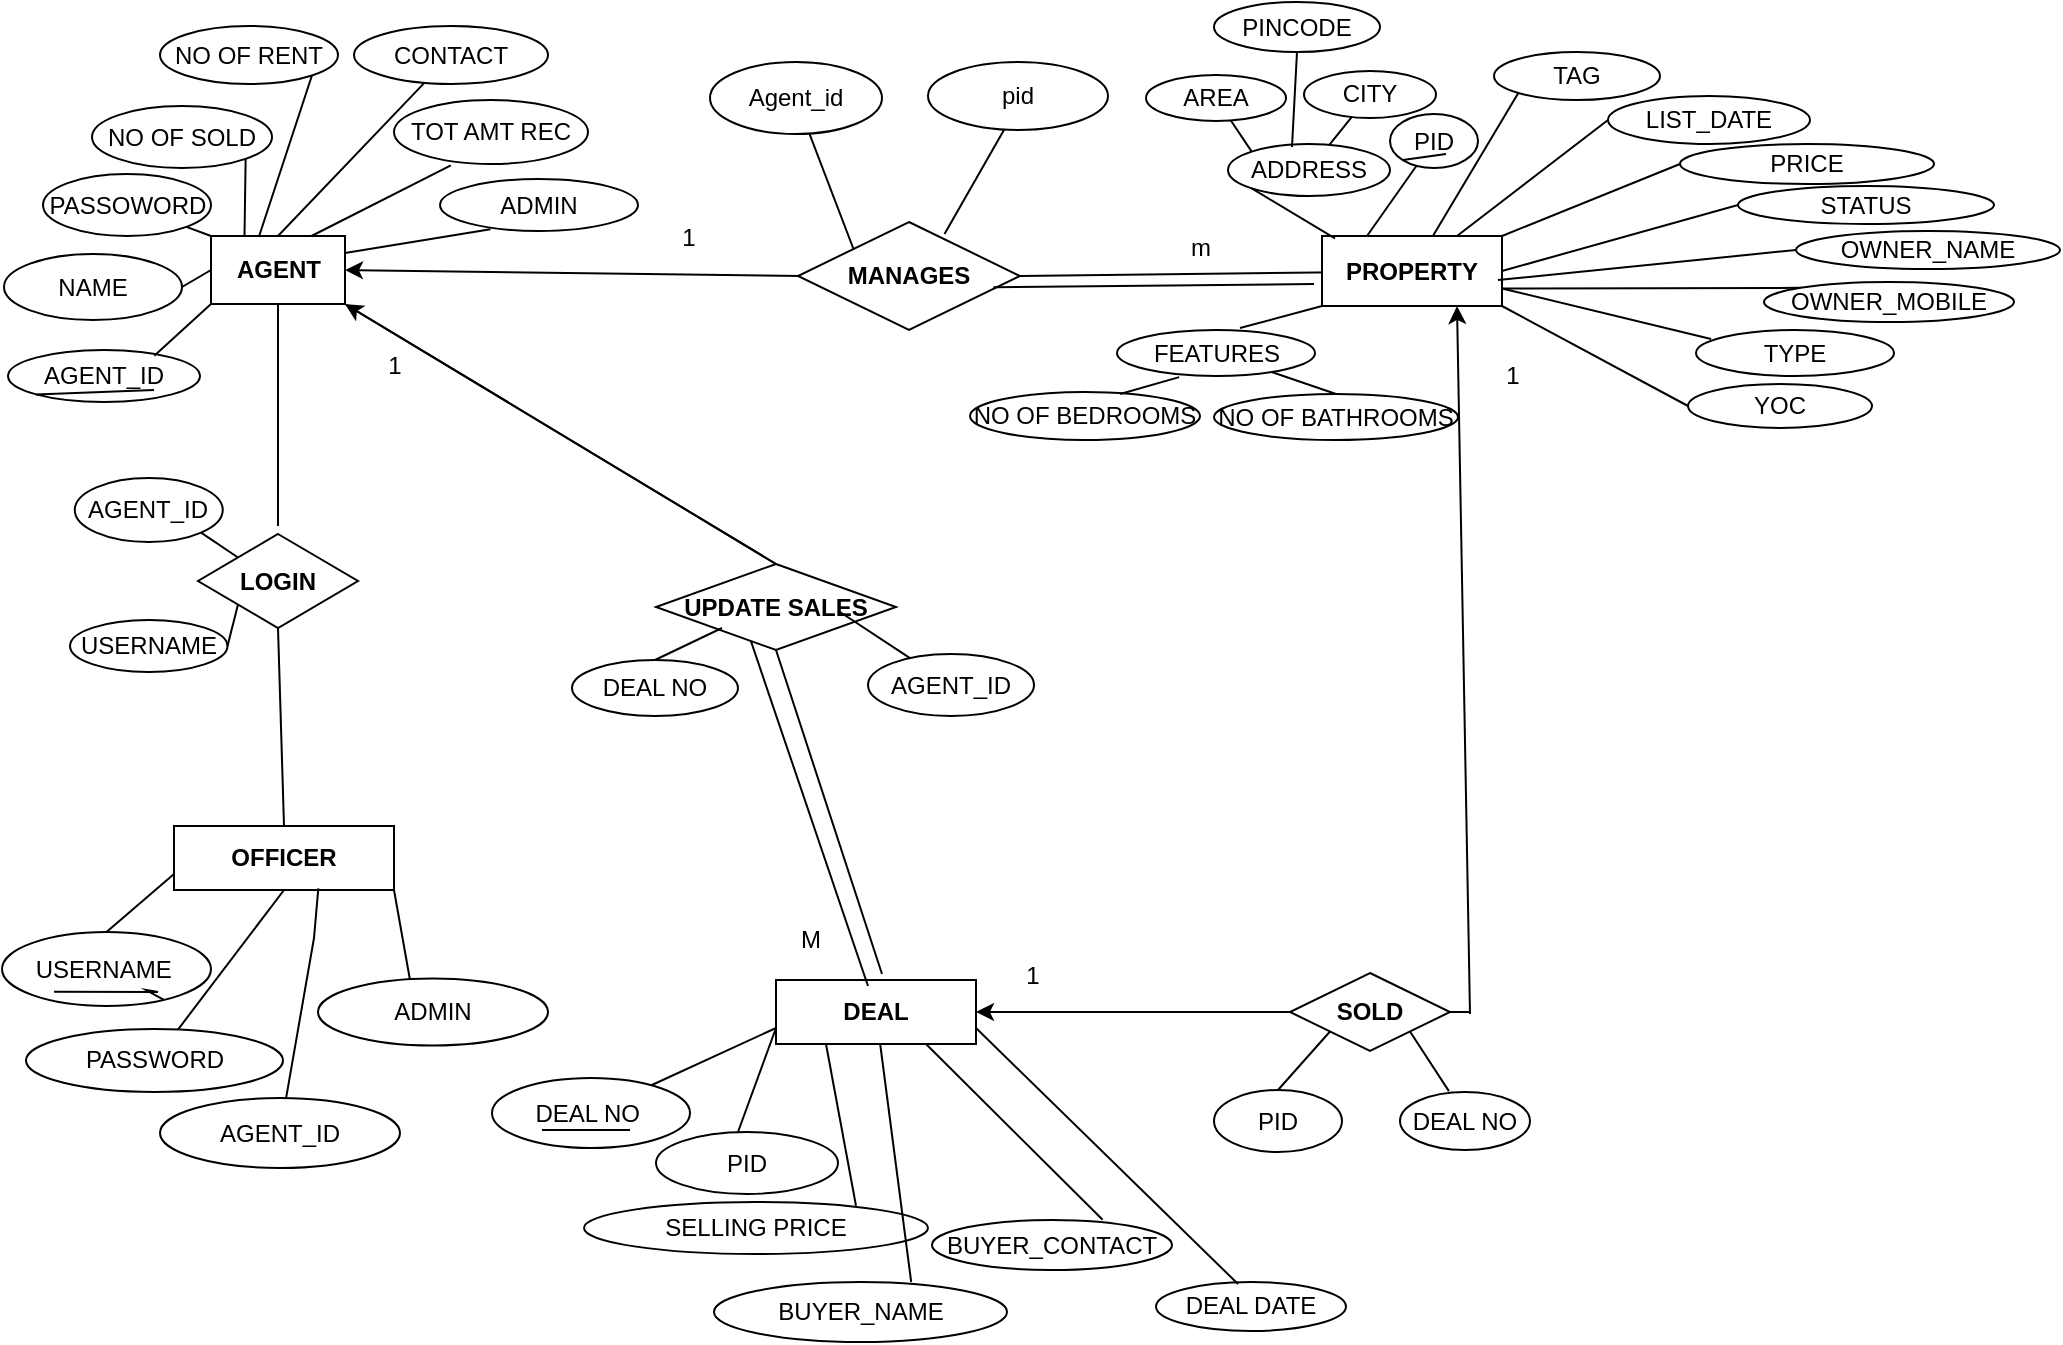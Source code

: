<mxfile version="21.1.2" type="google">
  <diagram name="Page-1" id="C0XpjVZ6Y4ruLSGo8q2B">
    <mxGraphModel grid="0" page="1" gridSize="10" guides="1" tooltips="1" connect="1" arrows="1" fold="1" pageScale="1" pageWidth="1169" pageHeight="827" math="0" shadow="0">
      <root>
        <mxCell id="0" />
        <mxCell id="1" parent="0" />
        <mxCell id="6wFRDRMkKDVXxiTzZs4y-2" value="&lt;b&gt;AGENT&lt;/b&gt;" style="rounded=0;whiteSpace=wrap;html=1;" vertex="1" parent="1">
          <mxGeometry x="106.5" y="163" width="67" height="34" as="geometry" />
        </mxCell>
        <mxCell id="6wFRDRMkKDVXxiTzZs4y-3" value="PASSOWORD" style="ellipse;whiteSpace=wrap;html=1;" vertex="1" parent="1">
          <mxGeometry x="22.5" y="132" width="84" height="31" as="geometry" />
        </mxCell>
        <mxCell id="6wFRDRMkKDVXxiTzZs4y-4" value="NO OF SOLD" style="ellipse;whiteSpace=wrap;html=1;" vertex="1" parent="1">
          <mxGeometry x="47" y="98" width="90" height="31" as="geometry" />
        </mxCell>
        <mxCell id="6wFRDRMkKDVXxiTzZs4y-5" value="NO OF RENT" style="ellipse;whiteSpace=wrap;html=1;" vertex="1" parent="1">
          <mxGeometry x="81" y="58" width="89" height="29" as="geometry" />
        </mxCell>
        <mxCell id="6wFRDRMkKDVXxiTzZs4y-6" value="TOT AMT REC" style="ellipse;whiteSpace=wrap;html=1;" vertex="1" parent="1">
          <mxGeometry x="198" y="95" width="97" height="32" as="geometry" />
        </mxCell>
        <mxCell id="6wFRDRMkKDVXxiTzZs4y-7" value="ADMIN" style="ellipse;whiteSpace=wrap;html=1;" vertex="1" parent="1">
          <mxGeometry x="221" y="134.5" width="99" height="26" as="geometry" />
        </mxCell>
        <mxCell id="6wFRDRMkKDVXxiTzZs4y-8" style="edgeStyle=orthogonalEdgeStyle;rounded=0;orthogonalLoop=1;jettySize=auto;html=1;exitX=0.5;exitY=1;exitDx=0;exitDy=0;" edge="1" parent="1" source="6wFRDRMkKDVXxiTzZs4y-7" target="6wFRDRMkKDVXxiTzZs4y-7">
          <mxGeometry relative="1" as="geometry" />
        </mxCell>
        <mxCell id="6wFRDRMkKDVXxiTzZs4y-9" value="NAME" style="ellipse;whiteSpace=wrap;html=1;" vertex="1" parent="1">
          <mxGeometry x="3" y="172" width="89" height="33" as="geometry" />
        </mxCell>
        <mxCell id="6wFRDRMkKDVXxiTzZs4y-10" value="CONTACT" style="ellipse;whiteSpace=wrap;html=1;" vertex="1" parent="1">
          <mxGeometry x="178" y="58" width="97" height="29" as="geometry" />
        </mxCell>
        <mxCell id="6wFRDRMkKDVXxiTzZs4y-11" value="" style="endArrow=classic;html=1;rounded=0;entryX=1;entryY=0.5;entryDx=0;entryDy=0;" edge="1" parent="1" target="6wFRDRMkKDVXxiTzZs4y-2">
          <mxGeometry width="50" height="50" relative="1" as="geometry">
            <mxPoint x="402" y="183" as="sourcePoint" />
            <mxPoint x="510" y="236" as="targetPoint" />
          </mxGeometry>
        </mxCell>
        <mxCell id="6wFRDRMkKDVXxiTzZs4y-12" value="&lt;b&gt;MANAGES&lt;/b&gt;" style="rhombus;whiteSpace=wrap;html=1;" vertex="1" parent="1">
          <mxGeometry x="400" y="156" width="111" height="54" as="geometry" />
        </mxCell>
        <mxCell id="6wFRDRMkKDVXxiTzZs4y-13" value="" style="endArrow=none;html=1;rounded=0;entryX=1;entryY=0.5;entryDx=0;entryDy=0;" edge="1" parent="1" target="6wFRDRMkKDVXxiTzZs4y-12">
          <mxGeometry width="50" height="50" relative="1" as="geometry">
            <mxPoint x="682" y="181" as="sourcePoint" />
            <mxPoint x="510" y="236" as="targetPoint" />
          </mxGeometry>
        </mxCell>
        <mxCell id="6wFRDRMkKDVXxiTzZs4y-14" value="&lt;b&gt;PROPERTY&lt;/b&gt;" style="rounded=0;whiteSpace=wrap;html=1;" vertex="1" parent="1">
          <mxGeometry x="662" y="163" width="90" height="35" as="geometry" />
        </mxCell>
        <mxCell id="6wFRDRMkKDVXxiTzZs4y-16" value="" style="endArrow=none;html=1;rounded=0;entryX=1;entryY=0.25;entryDx=0;entryDy=0;exitX=0.255;exitY=0.968;exitDx=0;exitDy=0;exitPerimeter=0;" edge="1" parent="1" source="6wFRDRMkKDVXxiTzZs4y-7" target="6wFRDRMkKDVXxiTzZs4y-2">
          <mxGeometry width="50" height="50" relative="1" as="geometry">
            <mxPoint x="460" y="286" as="sourcePoint" />
            <mxPoint x="510" y="236" as="targetPoint" />
          </mxGeometry>
        </mxCell>
        <mxCell id="6wFRDRMkKDVXxiTzZs4y-17" value="" style="endArrow=none;html=1;rounded=0;exitX=0.75;exitY=0;exitDx=0;exitDy=0;entryX=0.293;entryY=1.021;entryDx=0;entryDy=0;entryPerimeter=0;" edge="1" parent="1" source="6wFRDRMkKDVXxiTzZs4y-2" target="6wFRDRMkKDVXxiTzZs4y-6">
          <mxGeometry width="50" height="50" relative="1" as="geometry">
            <mxPoint x="460" y="286" as="sourcePoint" />
            <mxPoint x="510" y="236" as="targetPoint" />
          </mxGeometry>
        </mxCell>
        <mxCell id="6wFRDRMkKDVXxiTzZs4y-18" value="" style="endArrow=none;html=1;rounded=0;exitX=0.5;exitY=0;exitDx=0;exitDy=0;" edge="1" parent="1" source="6wFRDRMkKDVXxiTzZs4y-2" target="6wFRDRMkKDVXxiTzZs4y-10">
          <mxGeometry width="50" height="50" relative="1" as="geometry">
            <mxPoint x="460" y="286" as="sourcePoint" />
            <mxPoint x="510" y="236" as="targetPoint" />
          </mxGeometry>
        </mxCell>
        <mxCell id="6wFRDRMkKDVXxiTzZs4y-19" value="" style="endArrow=none;html=1;rounded=0;exitX=0.357;exitY=0.014;exitDx=0;exitDy=0;exitPerimeter=0;entryX=1;entryY=1;entryDx=0;entryDy=0;" edge="1" parent="1" source="6wFRDRMkKDVXxiTzZs4y-2" target="6wFRDRMkKDVXxiTzZs4y-5">
          <mxGeometry width="50" height="50" relative="1" as="geometry">
            <mxPoint x="460" y="286" as="sourcePoint" />
            <mxPoint x="510" y="236" as="targetPoint" />
          </mxGeometry>
        </mxCell>
        <mxCell id="6wFRDRMkKDVXxiTzZs4y-20" value="" style="endArrow=none;html=1;rounded=0;exitX=0.25;exitY=0;exitDx=0;exitDy=0;entryX=1;entryY=1;entryDx=0;entryDy=0;" edge="1" parent="1" source="6wFRDRMkKDVXxiTzZs4y-2" target="6wFRDRMkKDVXxiTzZs4y-4">
          <mxGeometry width="50" height="50" relative="1" as="geometry">
            <mxPoint x="460" y="286" as="sourcePoint" />
            <mxPoint x="510" y="236" as="targetPoint" />
          </mxGeometry>
        </mxCell>
        <mxCell id="6wFRDRMkKDVXxiTzZs4y-21" value="" style="endArrow=none;html=1;rounded=0;exitX=0;exitY=0;exitDx=0;exitDy=0;entryX=1;entryY=1;entryDx=0;entryDy=0;" edge="1" parent="1" source="6wFRDRMkKDVXxiTzZs4y-2" target="6wFRDRMkKDVXxiTzZs4y-3">
          <mxGeometry width="50" height="50" relative="1" as="geometry">
            <mxPoint x="460" y="286" as="sourcePoint" />
            <mxPoint x="510" y="236" as="targetPoint" />
          </mxGeometry>
        </mxCell>
        <mxCell id="6wFRDRMkKDVXxiTzZs4y-22" value="" style="endArrow=none;html=1;rounded=0;exitX=1;exitY=0.5;exitDx=0;exitDy=0;entryX=0;entryY=0.5;entryDx=0;entryDy=0;" edge="1" parent="1" source="6wFRDRMkKDVXxiTzZs4y-9" target="6wFRDRMkKDVXxiTzZs4y-2">
          <mxGeometry width="50" height="50" relative="1" as="geometry">
            <mxPoint x="460" y="286" as="sourcePoint" />
            <mxPoint x="507" y="233" as="targetPoint" />
          </mxGeometry>
        </mxCell>
        <mxCell id="6wFRDRMkKDVXxiTzZs4y-23" value="AGENT_ID" style="ellipse;whiteSpace=wrap;html=1;" vertex="1" parent="1">
          <mxGeometry x="5" y="220" width="96" height="26" as="geometry" />
        </mxCell>
        <mxCell id="6wFRDRMkKDVXxiTzZs4y-24" value="" style="endArrow=none;html=1;rounded=0;entryX=0;entryY=1;entryDx=0;entryDy=0;exitX=0.762;exitY=0.112;exitDx=0;exitDy=0;exitPerimeter=0;" edge="1" parent="1" source="6wFRDRMkKDVXxiTzZs4y-23" target="6wFRDRMkKDVXxiTzZs4y-2">
          <mxGeometry width="50" height="50" relative="1" as="geometry">
            <mxPoint x="460" y="286" as="sourcePoint" />
            <mxPoint x="510" y="236" as="targetPoint" />
          </mxGeometry>
        </mxCell>
        <mxCell id="6wFRDRMkKDVXxiTzZs4y-25" value="Agent_id" style="ellipse;whiteSpace=wrap;html=1;" vertex="1" parent="1">
          <mxGeometry x="356" y="76" width="86" height="36" as="geometry" />
        </mxCell>
        <mxCell id="6wFRDRMkKDVXxiTzZs4y-26" value="pid" style="ellipse;whiteSpace=wrap;html=1;" vertex="1" parent="1">
          <mxGeometry x="465" y="76" width="90" height="34" as="geometry" />
        </mxCell>
        <mxCell id="6wFRDRMkKDVXxiTzZs4y-27" value="" style="endArrow=none;html=1;rounded=0;exitX=0;exitY=0;exitDx=0;exitDy=0;" edge="1" parent="1" source="6wFRDRMkKDVXxiTzZs4y-12" target="6wFRDRMkKDVXxiTzZs4y-25">
          <mxGeometry width="50" height="50" relative="1" as="geometry">
            <mxPoint x="460" y="286" as="sourcePoint" />
            <mxPoint x="510" y="236" as="targetPoint" />
          </mxGeometry>
        </mxCell>
        <mxCell id="6wFRDRMkKDVXxiTzZs4y-28" value="" style="endArrow=none;html=1;rounded=0;entryX=0.422;entryY=1;entryDx=0;entryDy=0;entryPerimeter=0;exitX=0.66;exitY=0.11;exitDx=0;exitDy=0;exitPerimeter=0;" edge="1" parent="1" source="6wFRDRMkKDVXxiTzZs4y-12" target="6wFRDRMkKDVXxiTzZs4y-26">
          <mxGeometry width="50" height="50" relative="1" as="geometry">
            <mxPoint x="460" y="286" as="sourcePoint" />
            <mxPoint x="510" y="236" as="targetPoint" />
          </mxGeometry>
        </mxCell>
        <mxCell id="6wFRDRMkKDVXxiTzZs4y-29" value="" style="endArrow=none;html=1;rounded=0;exitX=0.88;exitY=0.604;exitDx=0;exitDy=0;exitPerimeter=0;" edge="1" parent="1" source="6wFRDRMkKDVXxiTzZs4y-12">
          <mxGeometry width="50" height="50" relative="1" as="geometry">
            <mxPoint x="507" y="192.5" as="sourcePoint" />
            <mxPoint x="658" y="187" as="targetPoint" />
          </mxGeometry>
        </mxCell>
        <mxCell id="6wFRDRMkKDVXxiTzZs4y-30" value="ADDRESS" style="ellipse;whiteSpace=wrap;html=1;" vertex="1" parent="1">
          <mxGeometry x="615" y="117" width="81" height="26" as="geometry" />
        </mxCell>
        <mxCell id="6wFRDRMkKDVXxiTzZs4y-31" value="AREA" style="ellipse;whiteSpace=wrap;html=1;" vertex="1" parent="1">
          <mxGeometry x="574" y="82.5" width="70" height="23" as="geometry" />
        </mxCell>
        <mxCell id="6wFRDRMkKDVXxiTzZs4y-32" value="CITY" style="ellipse;whiteSpace=wrap;html=1;" vertex="1" parent="1">
          <mxGeometry x="653" y="80.5" width="66" height="23.5" as="geometry" />
        </mxCell>
        <mxCell id="6wFRDRMkKDVXxiTzZs4y-33" value="" style="endArrow=none;html=1;rounded=0;exitX=0;exitY=0;exitDx=0;exitDy=0;" edge="1" parent="1" source="6wFRDRMkKDVXxiTzZs4y-30" target="6wFRDRMkKDVXxiTzZs4y-31">
          <mxGeometry width="50" height="50" relative="1" as="geometry">
            <mxPoint x="460" y="286" as="sourcePoint" />
            <mxPoint x="510" y="236" as="targetPoint" />
          </mxGeometry>
        </mxCell>
        <mxCell id="6wFRDRMkKDVXxiTzZs4y-34" value="" style="endArrow=none;html=1;rounded=0;" edge="1" parent="1" source="6wFRDRMkKDVXxiTzZs4y-30" target="6wFRDRMkKDVXxiTzZs4y-32">
          <mxGeometry width="50" height="50" relative="1" as="geometry">
            <mxPoint x="460" y="286" as="sourcePoint" />
            <mxPoint x="510" y="236" as="targetPoint" />
          </mxGeometry>
        </mxCell>
        <mxCell id="6wFRDRMkKDVXxiTzZs4y-35" value="" style="endArrow=none;html=1;rounded=0;entryX=0;entryY=1;entryDx=0;entryDy=0;exitX=0.072;exitY=0.035;exitDx=0;exitDy=0;exitPerimeter=0;" edge="1" parent="1" source="6wFRDRMkKDVXxiTzZs4y-14" target="6wFRDRMkKDVXxiTzZs4y-30">
          <mxGeometry width="50" height="50" relative="1" as="geometry">
            <mxPoint x="653" y="157" as="sourcePoint" />
            <mxPoint x="510" y="236" as="targetPoint" />
          </mxGeometry>
        </mxCell>
        <mxCell id="6wFRDRMkKDVXxiTzZs4y-36" value="PINCODE" style="ellipse;whiteSpace=wrap;html=1;" vertex="1" parent="1">
          <mxGeometry x="608" y="46" width="83" height="25" as="geometry" />
        </mxCell>
        <mxCell id="6wFRDRMkKDVXxiTzZs4y-37" value="" style="endArrow=none;html=1;rounded=0;entryX=0.5;entryY=1;entryDx=0;entryDy=0;exitX=0.395;exitY=0.059;exitDx=0;exitDy=0;exitPerimeter=0;" edge="1" parent="1" source="6wFRDRMkKDVXxiTzZs4y-30" target="6wFRDRMkKDVXxiTzZs4y-36">
          <mxGeometry width="50" height="50" relative="1" as="geometry">
            <mxPoint x="649" y="109" as="sourcePoint" />
            <mxPoint x="510" y="236" as="targetPoint" />
          </mxGeometry>
        </mxCell>
        <mxCell id="6wFRDRMkKDVXxiTzZs4y-38" value="PID" style="ellipse;whiteSpace=wrap;html=1;" vertex="1" parent="1">
          <mxGeometry x="696" y="102" width="44" height="27" as="geometry" />
        </mxCell>
        <mxCell id="6wFRDRMkKDVXxiTzZs4y-39" value="TAG" style="ellipse;whiteSpace=wrap;html=1;" vertex="1" parent="1">
          <mxGeometry x="748" y="71" width="83" height="24" as="geometry" />
        </mxCell>
        <mxCell id="6wFRDRMkKDVXxiTzZs4y-40" value="LIST_DATE" style="ellipse;whiteSpace=wrap;html=1;" vertex="1" parent="1">
          <mxGeometry x="805" y="93" width="101" height="24" as="geometry" />
        </mxCell>
        <mxCell id="6wFRDRMkKDVXxiTzZs4y-42" value="PRICE" style="ellipse;whiteSpace=wrap;html=1;" vertex="1" parent="1">
          <mxGeometry x="841" y="117" width="127" height="20" as="geometry" />
        </mxCell>
        <mxCell id="6wFRDRMkKDVXxiTzZs4y-44" value="STATUS" style="ellipse;whiteSpace=wrap;html=1;" vertex="1" parent="1">
          <mxGeometry x="870" y="138" width="128" height="19" as="geometry" />
        </mxCell>
        <mxCell id="6wFRDRMkKDVXxiTzZs4y-45" value="OWNER_NAME" style="ellipse;whiteSpace=wrap;html=1;" vertex="1" parent="1">
          <mxGeometry x="899" y="160.5" width="132" height="19" as="geometry" />
        </mxCell>
        <mxCell id="6wFRDRMkKDVXxiTzZs4y-46" value="OWNER_MOBILE" style="ellipse;whiteSpace=wrap;html=1;" vertex="1" parent="1">
          <mxGeometry x="883" y="186" width="125" height="20" as="geometry" />
        </mxCell>
        <mxCell id="6wFRDRMkKDVXxiTzZs4y-47" value="TYPE" style="ellipse;whiteSpace=wrap;html=1;" vertex="1" parent="1">
          <mxGeometry x="849" y="210" width="99" height="23" as="geometry" />
        </mxCell>
        <mxCell id="6wFRDRMkKDVXxiTzZs4y-48" value="YOC" style="ellipse;whiteSpace=wrap;html=1;" vertex="1" parent="1">
          <mxGeometry x="845" y="237" width="92" height="22" as="geometry" />
        </mxCell>
        <mxCell id="6wFRDRMkKDVXxiTzZs4y-49" value="FEATURES" style="ellipse;whiteSpace=wrap;html=1;" vertex="1" parent="1">
          <mxGeometry x="559.5" y="210" width="99" height="23" as="geometry" />
        </mxCell>
        <mxCell id="6wFRDRMkKDVXxiTzZs4y-50" value="NO OF BEDROOMS" style="ellipse;whiteSpace=wrap;html=1;" vertex="1" parent="1">
          <mxGeometry x="486" y="241" width="115" height="24" as="geometry" />
        </mxCell>
        <mxCell id="6wFRDRMkKDVXxiTzZs4y-51" value="NO OF BATHROOMS" style="ellipse;whiteSpace=wrap;html=1;" vertex="1" parent="1">
          <mxGeometry x="608" y="242" width="122" height="23" as="geometry" />
        </mxCell>
        <mxCell id="6wFRDRMkKDVXxiTzZs4y-52" value="" style="endArrow=none;html=1;rounded=0;entryX=0.314;entryY=1.025;entryDx=0;entryDy=0;entryPerimeter=0;exitX=0.653;exitY=0.04;exitDx=0;exitDy=0;exitPerimeter=0;" edge="1" parent="1" source="6wFRDRMkKDVXxiTzZs4y-50" target="6wFRDRMkKDVXxiTzZs4y-49">
          <mxGeometry width="50" height="50" relative="1" as="geometry">
            <mxPoint x="460" y="286" as="sourcePoint" />
            <mxPoint x="510" y="236" as="targetPoint" />
          </mxGeometry>
        </mxCell>
        <mxCell id="6wFRDRMkKDVXxiTzZs4y-53" value="" style="endArrow=none;html=1;rounded=0;exitX=0.5;exitY=0;exitDx=0;exitDy=0;" edge="1" parent="1" source="6wFRDRMkKDVXxiTzZs4y-51" target="6wFRDRMkKDVXxiTzZs4y-49">
          <mxGeometry width="50" height="50" relative="1" as="geometry">
            <mxPoint x="648" y="237" as="sourcePoint" />
            <mxPoint x="510" y="236" as="targetPoint" />
          </mxGeometry>
        </mxCell>
        <mxCell id="6wFRDRMkKDVXxiTzZs4y-54" value="" style="endArrow=none;html=1;rounded=0;entryX=0;entryY=1;entryDx=0;entryDy=0;" edge="1" parent="1" target="6wFRDRMkKDVXxiTzZs4y-14">
          <mxGeometry width="50" height="50" relative="1" as="geometry">
            <mxPoint x="621" y="209" as="sourcePoint" />
            <mxPoint x="510" y="236" as="targetPoint" />
          </mxGeometry>
        </mxCell>
        <mxCell id="6wFRDRMkKDVXxiTzZs4y-55" value="" style="endArrow=none;html=1;rounded=0;exitX=0.25;exitY=0;exitDx=0;exitDy=0;" edge="1" parent="1" source="6wFRDRMkKDVXxiTzZs4y-14" target="6wFRDRMkKDVXxiTzZs4y-38">
          <mxGeometry width="50" height="50" relative="1" as="geometry">
            <mxPoint x="460" y="286" as="sourcePoint" />
            <mxPoint x="510" y="236" as="targetPoint" />
          </mxGeometry>
        </mxCell>
        <mxCell id="6wFRDRMkKDVXxiTzZs4y-56" value="" style="endArrow=none;html=1;rounded=0;entryX=0;entryY=1;entryDx=0;entryDy=0;" edge="1" parent="1" source="6wFRDRMkKDVXxiTzZs4y-14" target="6wFRDRMkKDVXxiTzZs4y-39">
          <mxGeometry width="50" height="50" relative="1" as="geometry">
            <mxPoint x="460" y="286" as="sourcePoint" />
            <mxPoint x="510" y="236" as="targetPoint" />
          </mxGeometry>
        </mxCell>
        <mxCell id="6wFRDRMkKDVXxiTzZs4y-57" value="" style="endArrow=none;html=1;rounded=0;entryX=0;entryY=0.5;entryDx=0;entryDy=0;exitX=0.75;exitY=0;exitDx=0;exitDy=0;" edge="1" parent="1" source="6wFRDRMkKDVXxiTzZs4y-14" target="6wFRDRMkKDVXxiTzZs4y-40">
          <mxGeometry width="50" height="50" relative="1" as="geometry">
            <mxPoint x="460" y="286" as="sourcePoint" />
            <mxPoint x="510" y="236" as="targetPoint" />
          </mxGeometry>
        </mxCell>
        <mxCell id="6wFRDRMkKDVXxiTzZs4y-58" value="" style="endArrow=none;html=1;rounded=0;entryX=0;entryY=0.5;entryDx=0;entryDy=0;exitX=1;exitY=0;exitDx=0;exitDy=0;" edge="1" parent="1" source="6wFRDRMkKDVXxiTzZs4y-14" target="6wFRDRMkKDVXxiTzZs4y-42">
          <mxGeometry width="50" height="50" relative="1" as="geometry">
            <mxPoint x="460" y="286" as="sourcePoint" />
            <mxPoint x="510" y="236" as="targetPoint" />
          </mxGeometry>
        </mxCell>
        <mxCell id="6wFRDRMkKDVXxiTzZs4y-59" value="" style="endArrow=none;html=1;rounded=0;entryX=0;entryY=0.5;entryDx=0;entryDy=0;exitX=1;exitY=0.5;exitDx=0;exitDy=0;" edge="1" parent="1" source="6wFRDRMkKDVXxiTzZs4y-14" target="6wFRDRMkKDVXxiTzZs4y-44">
          <mxGeometry width="50" height="50" relative="1" as="geometry">
            <mxPoint x="460" y="286" as="sourcePoint" />
            <mxPoint x="510" y="236" as="targetPoint" />
          </mxGeometry>
        </mxCell>
        <mxCell id="6wFRDRMkKDVXxiTzZs4y-60" value="" style="endArrow=none;html=1;rounded=0;entryX=0;entryY=0.5;entryDx=0;entryDy=0;" edge="1" parent="1" target="6wFRDRMkKDVXxiTzZs4y-45">
          <mxGeometry width="50" height="50" relative="1" as="geometry">
            <mxPoint x="750" y="185" as="sourcePoint" />
            <mxPoint x="510" y="236" as="targetPoint" />
          </mxGeometry>
        </mxCell>
        <mxCell id="6wFRDRMkKDVXxiTzZs4y-61" value="" style="endArrow=none;html=1;rounded=0;entryX=0;entryY=0;entryDx=0;entryDy=0;exitX=1;exitY=0.75;exitDx=0;exitDy=0;" edge="1" parent="1" source="6wFRDRMkKDVXxiTzZs4y-14" target="6wFRDRMkKDVXxiTzZs4y-46">
          <mxGeometry width="50" height="50" relative="1" as="geometry">
            <mxPoint x="462" y="286" as="sourcePoint" />
            <mxPoint x="512" y="236" as="targetPoint" />
          </mxGeometry>
        </mxCell>
        <mxCell id="6wFRDRMkKDVXxiTzZs4y-62" value="" style="endArrow=none;html=1;rounded=0;entryX=0.076;entryY=0.197;entryDx=0;entryDy=0;entryPerimeter=0;exitX=1;exitY=0.75;exitDx=0;exitDy=0;" edge="1" parent="1" source="6wFRDRMkKDVXxiTzZs4y-14" target="6wFRDRMkKDVXxiTzZs4y-47">
          <mxGeometry width="50" height="50" relative="1" as="geometry">
            <mxPoint x="462" y="286" as="sourcePoint" />
            <mxPoint x="512" y="236" as="targetPoint" />
          </mxGeometry>
        </mxCell>
        <mxCell id="6wFRDRMkKDVXxiTzZs4y-63" value="" style="endArrow=none;html=1;rounded=0;exitX=1;exitY=1;exitDx=0;exitDy=0;entryX=0;entryY=0.5;entryDx=0;entryDy=0;" edge="1" parent="1" source="6wFRDRMkKDVXxiTzZs4y-14" target="6wFRDRMkKDVXxiTzZs4y-48">
          <mxGeometry width="50" height="50" relative="1" as="geometry">
            <mxPoint x="462" y="286" as="sourcePoint" />
            <mxPoint x="846" y="239" as="targetPoint" />
          </mxGeometry>
        </mxCell>
        <mxCell id="6wFRDRMkKDVXxiTzZs4y-64" value="&lt;b&gt;SOLD&lt;/b&gt;" style="rhombus;whiteSpace=wrap;html=1;" vertex="1" parent="1">
          <mxGeometry x="646" y="531.5" width="80" height="39" as="geometry" />
        </mxCell>
        <mxCell id="6wFRDRMkKDVXxiTzZs4y-65" value="&lt;b&gt;DEAL&lt;/b&gt;" style="rounded=0;whiteSpace=wrap;html=1;" vertex="1" parent="1">
          <mxGeometry x="389" y="535" width="100" height="32" as="geometry" />
        </mxCell>
        <mxCell id="6wFRDRMkKDVXxiTzZs4y-66" value="&lt;b&gt;OFFICER&lt;/b&gt;" style="rounded=0;whiteSpace=wrap;html=1;" vertex="1" parent="1">
          <mxGeometry x="88" y="458" width="110" height="32" as="geometry" />
        </mxCell>
        <mxCell id="6wFRDRMkKDVXxiTzZs4y-67" value="&lt;b&gt;LOGIN&lt;/b&gt;" style="rhombus;whiteSpace=wrap;html=1;" vertex="1" parent="1">
          <mxGeometry x="100" y="312" width="80" height="47" as="geometry" />
        </mxCell>
        <mxCell id="6wFRDRMkKDVXxiTzZs4y-68" value="" style="endArrow=none;html=1;rounded=0;entryX=0.5;entryY=1;entryDx=0;entryDy=0;exitX=0.5;exitY=0;exitDx=0;exitDy=0;" edge="1" parent="1" source="6wFRDRMkKDVXxiTzZs4y-66" target="6wFRDRMkKDVXxiTzZs4y-67">
          <mxGeometry width="50" height="50" relative="1" as="geometry">
            <mxPoint x="138" y="447" as="sourcePoint" />
            <mxPoint x="429" y="317" as="targetPoint" />
          </mxGeometry>
        </mxCell>
        <mxCell id="6wFRDRMkKDVXxiTzZs4y-69" value="" style="endArrow=none;html=1;rounded=0;entryX=0.5;entryY=1;entryDx=0;entryDy=0;" edge="1" parent="1" target="6wFRDRMkKDVXxiTzZs4y-2">
          <mxGeometry width="50" height="50" relative="1" as="geometry">
            <mxPoint x="140" y="308" as="sourcePoint" />
            <mxPoint x="208" y="249" as="targetPoint" />
          </mxGeometry>
        </mxCell>
        <mxCell id="6wFRDRMkKDVXxiTzZs4y-73" value="" style="endArrow=none;html=1;rounded=0;exitX=0.5;exitY=1;exitDx=0;exitDy=0;" edge="1" parent="1" source="6wFRDRMkKDVXxiTzZs4y-74">
          <mxGeometry width="50" height="50" relative="1" as="geometry">
            <mxPoint x="379" y="367" as="sourcePoint" />
            <mxPoint x="442" y="532" as="targetPoint" />
          </mxGeometry>
        </mxCell>
        <mxCell id="6wFRDRMkKDVXxiTzZs4y-74" value="&lt;b&gt;UPDATE SALES&lt;/b&gt;" style="rhombus;whiteSpace=wrap;html=1;" vertex="1" parent="1">
          <mxGeometry x="329" y="327" width="120" height="43" as="geometry" />
        </mxCell>
        <mxCell id="6wFRDRMkKDVXxiTzZs4y-75" value="" style="endArrow=none;html=1;rounded=0;entryX=1;entryY=0.5;entryDx=0;entryDy=0;" edge="1" parent="1" target="6wFRDRMkKDVXxiTzZs4y-64">
          <mxGeometry width="50" height="50" relative="1" as="geometry">
            <mxPoint x="736" y="551" as="sourcePoint" />
            <mxPoint x="429" y="317" as="targetPoint" />
          </mxGeometry>
        </mxCell>
        <mxCell id="6wFRDRMkKDVXxiTzZs4y-76" value="" style="endArrow=none;html=1;rounded=0;exitX=0.5;exitY=0;exitDx=0;exitDy=0;entryX=1;entryY=1;entryDx=0;entryDy=0;" edge="1" parent="1" source="6wFRDRMkKDVXxiTzZs4y-74" target="6wFRDRMkKDVXxiTzZs4y-2">
          <mxGeometry width="50" height="50" relative="1" as="geometry">
            <mxPoint x="379" y="367" as="sourcePoint" />
            <mxPoint x="736" y="551" as="targetPoint" />
          </mxGeometry>
        </mxCell>
        <mxCell id="6wFRDRMkKDVXxiTzZs4y-77" value="" style="endArrow=classic;html=1;rounded=0;entryX=0.75;entryY=1;entryDx=0;entryDy=0;" edge="1" parent="1" target="6wFRDRMkKDVXxiTzZs4y-14">
          <mxGeometry width="50" height="50" relative="1" as="geometry">
            <mxPoint x="736" y="552" as="sourcePoint" />
            <mxPoint x="661" y="351" as="targetPoint" />
          </mxGeometry>
        </mxCell>
        <mxCell id="6wFRDRMkKDVXxiTzZs4y-79" value="" style="endArrow=classic;html=1;rounded=0;exitX=0;exitY=0.5;exitDx=0;exitDy=0;entryX=1;entryY=0.5;entryDx=0;entryDy=0;" edge="1" parent="1" source="6wFRDRMkKDVXxiTzZs4y-64" target="6wFRDRMkKDVXxiTzZs4y-65">
          <mxGeometry width="50" height="50" relative="1" as="geometry">
            <mxPoint x="379" y="367" as="sourcePoint" />
            <mxPoint x="429" y="317" as="targetPoint" />
          </mxGeometry>
        </mxCell>
        <mxCell id="6wFRDRMkKDVXxiTzZs4y-80" value="PID" style="ellipse;whiteSpace=wrap;html=1;" vertex="1" parent="1">
          <mxGeometry x="608" y="590" width="64" height="31" as="geometry" />
        </mxCell>
        <mxCell id="6wFRDRMkKDVXxiTzZs4y-81" value="DEAL NO" style="ellipse;whiteSpace=wrap;html=1;" vertex="1" parent="1">
          <mxGeometry x="701" y="591" width="65" height="29" as="geometry" />
        </mxCell>
        <mxCell id="6wFRDRMkKDVXxiTzZs4y-82" value="" style="endArrow=none;html=1;rounded=0;entryX=0;entryY=1;entryDx=0;entryDy=0;exitX=0.5;exitY=0;exitDx=0;exitDy=0;" edge="1" parent="1" source="6wFRDRMkKDVXxiTzZs4y-80" target="6wFRDRMkKDVXxiTzZs4y-64">
          <mxGeometry width="50" height="50" relative="1" as="geometry">
            <mxPoint x="379" y="572" as="sourcePoint" />
            <mxPoint x="429" y="522" as="targetPoint" />
          </mxGeometry>
        </mxCell>
        <mxCell id="6wFRDRMkKDVXxiTzZs4y-83" value="" style="endArrow=none;html=1;rounded=0;entryX=1;entryY=1;entryDx=0;entryDy=0;exitX=0.376;exitY=-0.015;exitDx=0;exitDy=0;exitPerimeter=0;" edge="1" parent="1" source="6wFRDRMkKDVXxiTzZs4y-81" target="6wFRDRMkKDVXxiTzZs4y-64">
          <mxGeometry width="50" height="50" relative="1" as="geometry">
            <mxPoint x="379" y="572" as="sourcePoint" />
            <mxPoint x="429" y="522" as="targetPoint" />
          </mxGeometry>
        </mxCell>
        <mxCell id="6wFRDRMkKDVXxiTzZs4y-84" value="PID" style="ellipse;whiteSpace=wrap;html=1;" vertex="1" parent="1">
          <mxGeometry x="329" y="611" width="91" height="31" as="geometry" />
        </mxCell>
        <mxCell id="6wFRDRMkKDVXxiTzZs4y-85" value="DEAL DATE" style="ellipse;whiteSpace=wrap;html=1;" vertex="1" parent="1">
          <mxGeometry x="579" y="686" width="95" height="24.5" as="geometry" />
        </mxCell>
        <mxCell id="6wFRDRMkKDVXxiTzZs4y-86" value="BUYER_CONTACT" style="ellipse;whiteSpace=wrap;html=1;" vertex="1" parent="1">
          <mxGeometry x="467" y="655" width="120" height="25" as="geometry" />
        </mxCell>
        <mxCell id="6wFRDRMkKDVXxiTzZs4y-87" value="BUYER_NAME" style="ellipse;whiteSpace=wrap;html=1;" vertex="1" parent="1">
          <mxGeometry x="358" y="686" width="146.5" height="30" as="geometry" />
        </mxCell>
        <mxCell id="6wFRDRMkKDVXxiTzZs4y-88" value="SELLING PRICE" style="ellipse;whiteSpace=wrap;html=1;" vertex="1" parent="1">
          <mxGeometry x="293" y="646" width="172" height="26" as="geometry" />
        </mxCell>
        <mxCell id="6wFRDRMkKDVXxiTzZs4y-89" value="DEAL NO&amp;nbsp;" style="ellipse;whiteSpace=wrap;html=1;" vertex="1" parent="1">
          <mxGeometry x="247" y="584" width="99" height="35" as="geometry" />
        </mxCell>
        <mxCell id="6wFRDRMkKDVXxiTzZs4y-90" value="" style="endArrow=none;html=1;rounded=0;entryX=0;entryY=0.75;entryDx=0;entryDy=0;" edge="1" parent="1" source="6wFRDRMkKDVXxiTzZs4y-89" target="6wFRDRMkKDVXxiTzZs4y-65">
          <mxGeometry width="50" height="50" relative="1" as="geometry">
            <mxPoint x="379" y="572" as="sourcePoint" />
            <mxPoint x="429" y="522" as="targetPoint" />
          </mxGeometry>
        </mxCell>
        <mxCell id="6wFRDRMkKDVXxiTzZs4y-91" value="" style="endArrow=none;html=1;rounded=0;entryX=0.25;entryY=1;entryDx=0;entryDy=0;" edge="1" parent="1" target="6wFRDRMkKDVXxiTzZs4y-65">
          <mxGeometry width="50" height="50" relative="1" as="geometry">
            <mxPoint x="429" y="647.889" as="sourcePoint" />
            <mxPoint x="429" y="522" as="targetPoint" />
          </mxGeometry>
        </mxCell>
        <mxCell id="6wFRDRMkKDVXxiTzZs4y-92" value="" style="endArrow=none;html=1;rounded=0;entryX=0.673;entryY=0;entryDx=0;entryDy=0;entryPerimeter=0;" edge="1" parent="1" source="6wFRDRMkKDVXxiTzZs4y-65" target="6wFRDRMkKDVXxiTzZs4y-87">
          <mxGeometry width="50" height="50" relative="1" as="geometry">
            <mxPoint x="379" y="572" as="sourcePoint" />
            <mxPoint x="429" y="522" as="targetPoint" />
          </mxGeometry>
        </mxCell>
        <mxCell id="6wFRDRMkKDVXxiTzZs4y-93" value="" style="endArrow=none;html=1;rounded=0;exitX=0.711;exitY=-0.004;exitDx=0;exitDy=0;exitPerimeter=0;entryX=0.75;entryY=1;entryDx=0;entryDy=0;" edge="1" parent="1" source="6wFRDRMkKDVXxiTzZs4y-86" target="6wFRDRMkKDVXxiTzZs4y-65">
          <mxGeometry width="50" height="50" relative="1" as="geometry">
            <mxPoint x="379" y="572" as="sourcePoint" />
            <mxPoint x="429" y="522" as="targetPoint" />
          </mxGeometry>
        </mxCell>
        <mxCell id="6wFRDRMkKDVXxiTzZs4y-94" value="" style="endArrow=none;html=1;rounded=0;entryX=1;entryY=0.75;entryDx=0;entryDy=0;" edge="1" parent="1" target="6wFRDRMkKDVXxiTzZs4y-65">
          <mxGeometry width="50" height="50" relative="1" as="geometry">
            <mxPoint x="620" y="687" as="sourcePoint" />
            <mxPoint x="429" y="522" as="targetPoint" />
          </mxGeometry>
        </mxCell>
        <mxCell id="6wFRDRMkKDVXxiTzZs4y-95" value="" style="endArrow=none;html=1;rounded=0;entryX=0;entryY=0.75;entryDx=0;entryDy=0;" edge="1" parent="1" target="6wFRDRMkKDVXxiTzZs4y-65">
          <mxGeometry width="50" height="50" relative="1" as="geometry">
            <mxPoint x="370" y="611" as="sourcePoint" />
            <mxPoint x="366" y="611" as="targetPoint" />
            <Array as="points" />
          </mxGeometry>
        </mxCell>
        <mxCell id="6wFRDRMkKDVXxiTzZs4y-96" value="DEAL NO" style="ellipse;whiteSpace=wrap;html=1;" vertex="1" parent="1">
          <mxGeometry x="287" y="375" width="83" height="28" as="geometry" />
        </mxCell>
        <mxCell id="6wFRDRMkKDVXxiTzZs4y-97" value="AGENT_ID" style="ellipse;whiteSpace=wrap;html=1;" vertex="1" parent="1">
          <mxGeometry x="435" y="372" width="83" height="31" as="geometry" />
        </mxCell>
        <mxCell id="6wFRDRMkKDVXxiTzZs4y-98" value="" style="endArrow=none;html=1;rounded=0;exitX=0.5;exitY=0;exitDx=0;exitDy=0;" edge="1" parent="1" source="6wFRDRMkKDVXxiTzZs4y-96">
          <mxGeometry width="50" height="50" relative="1" as="geometry">
            <mxPoint x="374" y="391" as="sourcePoint" />
            <mxPoint x="362" y="359" as="targetPoint" />
          </mxGeometry>
        </mxCell>
        <mxCell id="6wFRDRMkKDVXxiTzZs4y-99" value="" style="endArrow=none;html=1;rounded=0;" edge="1" parent="1" target="6wFRDRMkKDVXxiTzZs4y-97">
          <mxGeometry width="50" height="50" relative="1" as="geometry">
            <mxPoint x="421" y="351" as="sourcePoint" />
            <mxPoint x="424" y="341" as="targetPoint" />
          </mxGeometry>
        </mxCell>
        <mxCell id="6wFRDRMkKDVXxiTzZs4y-101" value="USERNAME&amp;nbsp;" style="ellipse;whiteSpace=wrap;html=1;" vertex="1" parent="1">
          <mxGeometry x="2" y="511" width="104.5" height="37" as="geometry" />
        </mxCell>
        <mxCell id="6wFRDRMkKDVXxiTzZs4y-104" value="PASSWORD" style="ellipse;whiteSpace=wrap;html=1;" vertex="1" parent="1">
          <mxGeometry x="14" y="559.5" width="128.5" height="31.5" as="geometry" />
        </mxCell>
        <mxCell id="6wFRDRMkKDVXxiTzZs4y-105" value="AGENT_ID" style="ellipse;whiteSpace=wrap;html=1;" vertex="1" parent="1">
          <mxGeometry x="81" y="594" width="120" height="35" as="geometry" />
        </mxCell>
        <mxCell id="6wFRDRMkKDVXxiTzZs4y-106" value="ADMIN" style="ellipse;whiteSpace=wrap;html=1;" vertex="1" parent="1">
          <mxGeometry x="160" y="534.25" width="115" height="33.5" as="geometry" />
        </mxCell>
        <mxCell id="6wFRDRMkKDVXxiTzZs4y-107" value="" style="endArrow=none;html=1;rounded=0;exitX=0.5;exitY=0;exitDx=0;exitDy=0;entryX=0;entryY=0.75;entryDx=0;entryDy=0;" edge="1" parent="1" source="6wFRDRMkKDVXxiTzZs4y-101" target="6wFRDRMkKDVXxiTzZs4y-66">
          <mxGeometry width="50" height="50" relative="1" as="geometry">
            <mxPoint x="374" y="425" as="sourcePoint" />
            <mxPoint x="424" y="375" as="targetPoint" />
          </mxGeometry>
        </mxCell>
        <mxCell id="6wFRDRMkKDVXxiTzZs4y-108" value="" style="endArrow=none;html=1;rounded=0;entryX=0.5;entryY=1;entryDx=0;entryDy=0;" edge="1" parent="1" source="6wFRDRMkKDVXxiTzZs4y-104" target="6wFRDRMkKDVXxiTzZs4y-66">
          <mxGeometry width="50" height="50" relative="1" as="geometry">
            <mxPoint x="374" y="425" as="sourcePoint" />
            <mxPoint x="424" y="375" as="targetPoint" />
          </mxGeometry>
        </mxCell>
        <mxCell id="6wFRDRMkKDVXxiTzZs4y-109" value="" style="endArrow=none;html=1;rounded=0;entryX=0.656;entryY=0.976;entryDx=0;entryDy=0;entryPerimeter=0;" edge="1" parent="1" source="6wFRDRMkKDVXxiTzZs4y-105" target="6wFRDRMkKDVXxiTzZs4y-66">
          <mxGeometry width="50" height="50" relative="1" as="geometry">
            <mxPoint x="374" y="425" as="sourcePoint" />
            <mxPoint x="424" y="375" as="targetPoint" />
            <Array as="points">
              <mxPoint x="158" y="514" />
            </Array>
          </mxGeometry>
        </mxCell>
        <mxCell id="6wFRDRMkKDVXxiTzZs4y-110" value="" style="endArrow=none;html=1;rounded=0;exitX=0.4;exitY=0.022;exitDx=0;exitDy=0;exitPerimeter=0;entryX=1;entryY=1;entryDx=0;entryDy=0;" edge="1" parent="1" source="6wFRDRMkKDVXxiTzZs4y-106" target="6wFRDRMkKDVXxiTzZs4y-66">
          <mxGeometry width="50" height="50" relative="1" as="geometry">
            <mxPoint x="374" y="425" as="sourcePoint" />
            <mxPoint x="424" y="375" as="targetPoint" />
          </mxGeometry>
        </mxCell>
        <mxCell id="6wFRDRMkKDVXxiTzZs4y-111" value="USERNAME" style="ellipse;whiteSpace=wrap;html=1;" vertex="1" parent="1">
          <mxGeometry x="36" y="355" width="78.75" height="26" as="geometry" />
        </mxCell>
        <mxCell id="6wFRDRMkKDVXxiTzZs4y-112" value="AGENT_ID" style="ellipse;whiteSpace=wrap;html=1;" vertex="1" parent="1">
          <mxGeometry x="38.38" y="284" width="74" height="32" as="geometry" />
        </mxCell>
        <mxCell id="6wFRDRMkKDVXxiTzZs4y-113" value="" style="endArrow=none;html=1;rounded=0;exitX=1;exitY=0.5;exitDx=0;exitDy=0;entryX=0;entryY=1;entryDx=0;entryDy=0;" edge="1" parent="1" source="6wFRDRMkKDVXxiTzZs4y-111" target="6wFRDRMkKDVXxiTzZs4y-67">
          <mxGeometry width="50" height="50" relative="1" as="geometry">
            <mxPoint x="374" y="378" as="sourcePoint" />
            <mxPoint x="424" y="328" as="targetPoint" />
          </mxGeometry>
        </mxCell>
        <mxCell id="6wFRDRMkKDVXxiTzZs4y-114" value="" style="endArrow=none;html=1;rounded=0;entryX=1;entryY=1;entryDx=0;entryDy=0;exitX=0;exitY=0;exitDx=0;exitDy=0;" edge="1" parent="1" source="6wFRDRMkKDVXxiTzZs4y-67" target="6wFRDRMkKDVXxiTzZs4y-112">
          <mxGeometry width="50" height="50" relative="1" as="geometry">
            <mxPoint x="374" y="378" as="sourcePoint" />
            <mxPoint x="424" y="328" as="targetPoint" />
          </mxGeometry>
        </mxCell>
        <mxCell id="cHg1UCxaQt2pmAYBMXGZ-1" value="" style="endArrow=none;html=1;rounded=0;exitX=0;exitY=1;exitDx=0;exitDy=0;" edge="1" parent="1" source="6wFRDRMkKDVXxiTzZs4y-23">
          <mxGeometry width="50" height="50" relative="1" as="geometry">
            <mxPoint x="424" y="277" as="sourcePoint" />
            <mxPoint x="78" y="240" as="targetPoint" />
          </mxGeometry>
        </mxCell>
        <mxCell id="cHg1UCxaQt2pmAYBMXGZ-3" value="" style="endArrow=none;html=1;rounded=0;entryX=0.636;entryY=0.741;entryDx=0;entryDy=0;entryPerimeter=0;exitX=0;exitY=1;exitDx=0;exitDy=0;" edge="1" parent="1" source="6wFRDRMkKDVXxiTzZs4y-38" target="6wFRDRMkKDVXxiTzZs4y-38">
          <mxGeometry width="50" height="50" relative="1" as="geometry">
            <mxPoint x="424" y="277" as="sourcePoint" />
            <mxPoint x="474" y="227" as="targetPoint" />
          </mxGeometry>
        </mxCell>
        <mxCell id="cHg1UCxaQt2pmAYBMXGZ-4" value="" style="endArrow=none;html=1;rounded=0;" edge="1" parent="1">
          <mxGeometry width="50" height="50" relative="1" as="geometry">
            <mxPoint x="316" y="610" as="sourcePoint" />
            <mxPoint x="272" y="610" as="targetPoint" />
          </mxGeometry>
        </mxCell>
        <mxCell id="cHg1UCxaQt2pmAYBMXGZ-5" value="" style="endArrow=none;html=1;rounded=0;entryX=0.249;entryY=0.806;entryDx=0;entryDy=0;entryPerimeter=0;" edge="1" parent="1" source="6wFRDRMkKDVXxiTzZs4y-101" target="6wFRDRMkKDVXxiTzZs4y-101">
          <mxGeometry width="50" height="50" relative="1" as="geometry">
            <mxPoint x="404" y="573" as="sourcePoint" />
            <mxPoint x="454" y="523" as="targetPoint" />
            <Array as="points">
              <mxPoint x="74" y="540" />
              <mxPoint x="80" y="541" />
            </Array>
          </mxGeometry>
        </mxCell>
        <mxCell id="cHg1UCxaQt2pmAYBMXGZ-6" value="1" style="text;html=1;align=center;verticalAlign=middle;resizable=0;points=[];autosize=1;strokeColor=none;fillColor=none;" vertex="1" parent="1">
          <mxGeometry x="332" y="151" width="25" height="26" as="geometry" />
        </mxCell>
        <mxCell id="cHg1UCxaQt2pmAYBMXGZ-7" value="m" style="text;html=1;align=center;verticalAlign=middle;resizable=0;points=[];autosize=1;strokeColor=none;fillColor=none;" vertex="1" parent="1">
          <mxGeometry x="587" y="156" width="28" height="26" as="geometry" />
        </mxCell>
        <mxCell id="cHg1UCxaQt2pmAYBMXGZ-8" value="1" style="text;html=1;align=center;verticalAlign=middle;resizable=0;points=[];autosize=1;strokeColor=none;fillColor=none;" vertex="1" parent="1">
          <mxGeometry x="744" y="220" width="25" height="26" as="geometry" />
        </mxCell>
        <mxCell id="cHg1UCxaQt2pmAYBMXGZ-9" value="1" style="text;html=1;align=center;verticalAlign=middle;resizable=0;points=[];autosize=1;strokeColor=none;fillColor=none;" vertex="1" parent="1">
          <mxGeometry x="504.5" y="520" width="25" height="26" as="geometry" />
        </mxCell>
        <mxCell id="cHg1UCxaQt2pmAYBMXGZ-10" value="" style="endArrow=none;html=1;rounded=0;exitX=0.395;exitY=0.893;exitDx=0;exitDy=0;exitPerimeter=0;" edge="1" parent="1" source="6wFRDRMkKDVXxiTzZs4y-74">
          <mxGeometry width="50" height="50" relative="1" as="geometry">
            <mxPoint x="404" y="472" as="sourcePoint" />
            <mxPoint x="435" y="538" as="targetPoint" />
          </mxGeometry>
        </mxCell>
        <mxCell id="cHg1UCxaQt2pmAYBMXGZ-12" value="" style="endArrow=classic;html=1;rounded=0;exitX=0.5;exitY=0;exitDx=0;exitDy=0;entryX=1;entryY=1;entryDx=0;entryDy=0;" edge="1" parent="1" source="6wFRDRMkKDVXxiTzZs4y-74" target="6wFRDRMkKDVXxiTzZs4y-2">
          <mxGeometry width="50" height="50" relative="1" as="geometry">
            <mxPoint x="404" y="278" as="sourcePoint" />
            <mxPoint x="454" y="228" as="targetPoint" />
          </mxGeometry>
        </mxCell>
        <mxCell id="cHg1UCxaQt2pmAYBMXGZ-13" value="1" style="text;html=1;align=center;verticalAlign=middle;resizable=0;points=[];autosize=1;strokeColor=none;fillColor=none;" vertex="1" parent="1">
          <mxGeometry x="185" y="215" width="25" height="26" as="geometry" />
        </mxCell>
        <mxCell id="cHg1UCxaQt2pmAYBMXGZ-14" value="M" style="text;html=1;align=center;verticalAlign=middle;resizable=0;points=[];autosize=1;strokeColor=none;fillColor=none;" vertex="1" parent="1">
          <mxGeometry x="392" y="502" width="28" height="26" as="geometry" />
        </mxCell>
      </root>
    </mxGraphModel>
  </diagram>
</mxfile>
